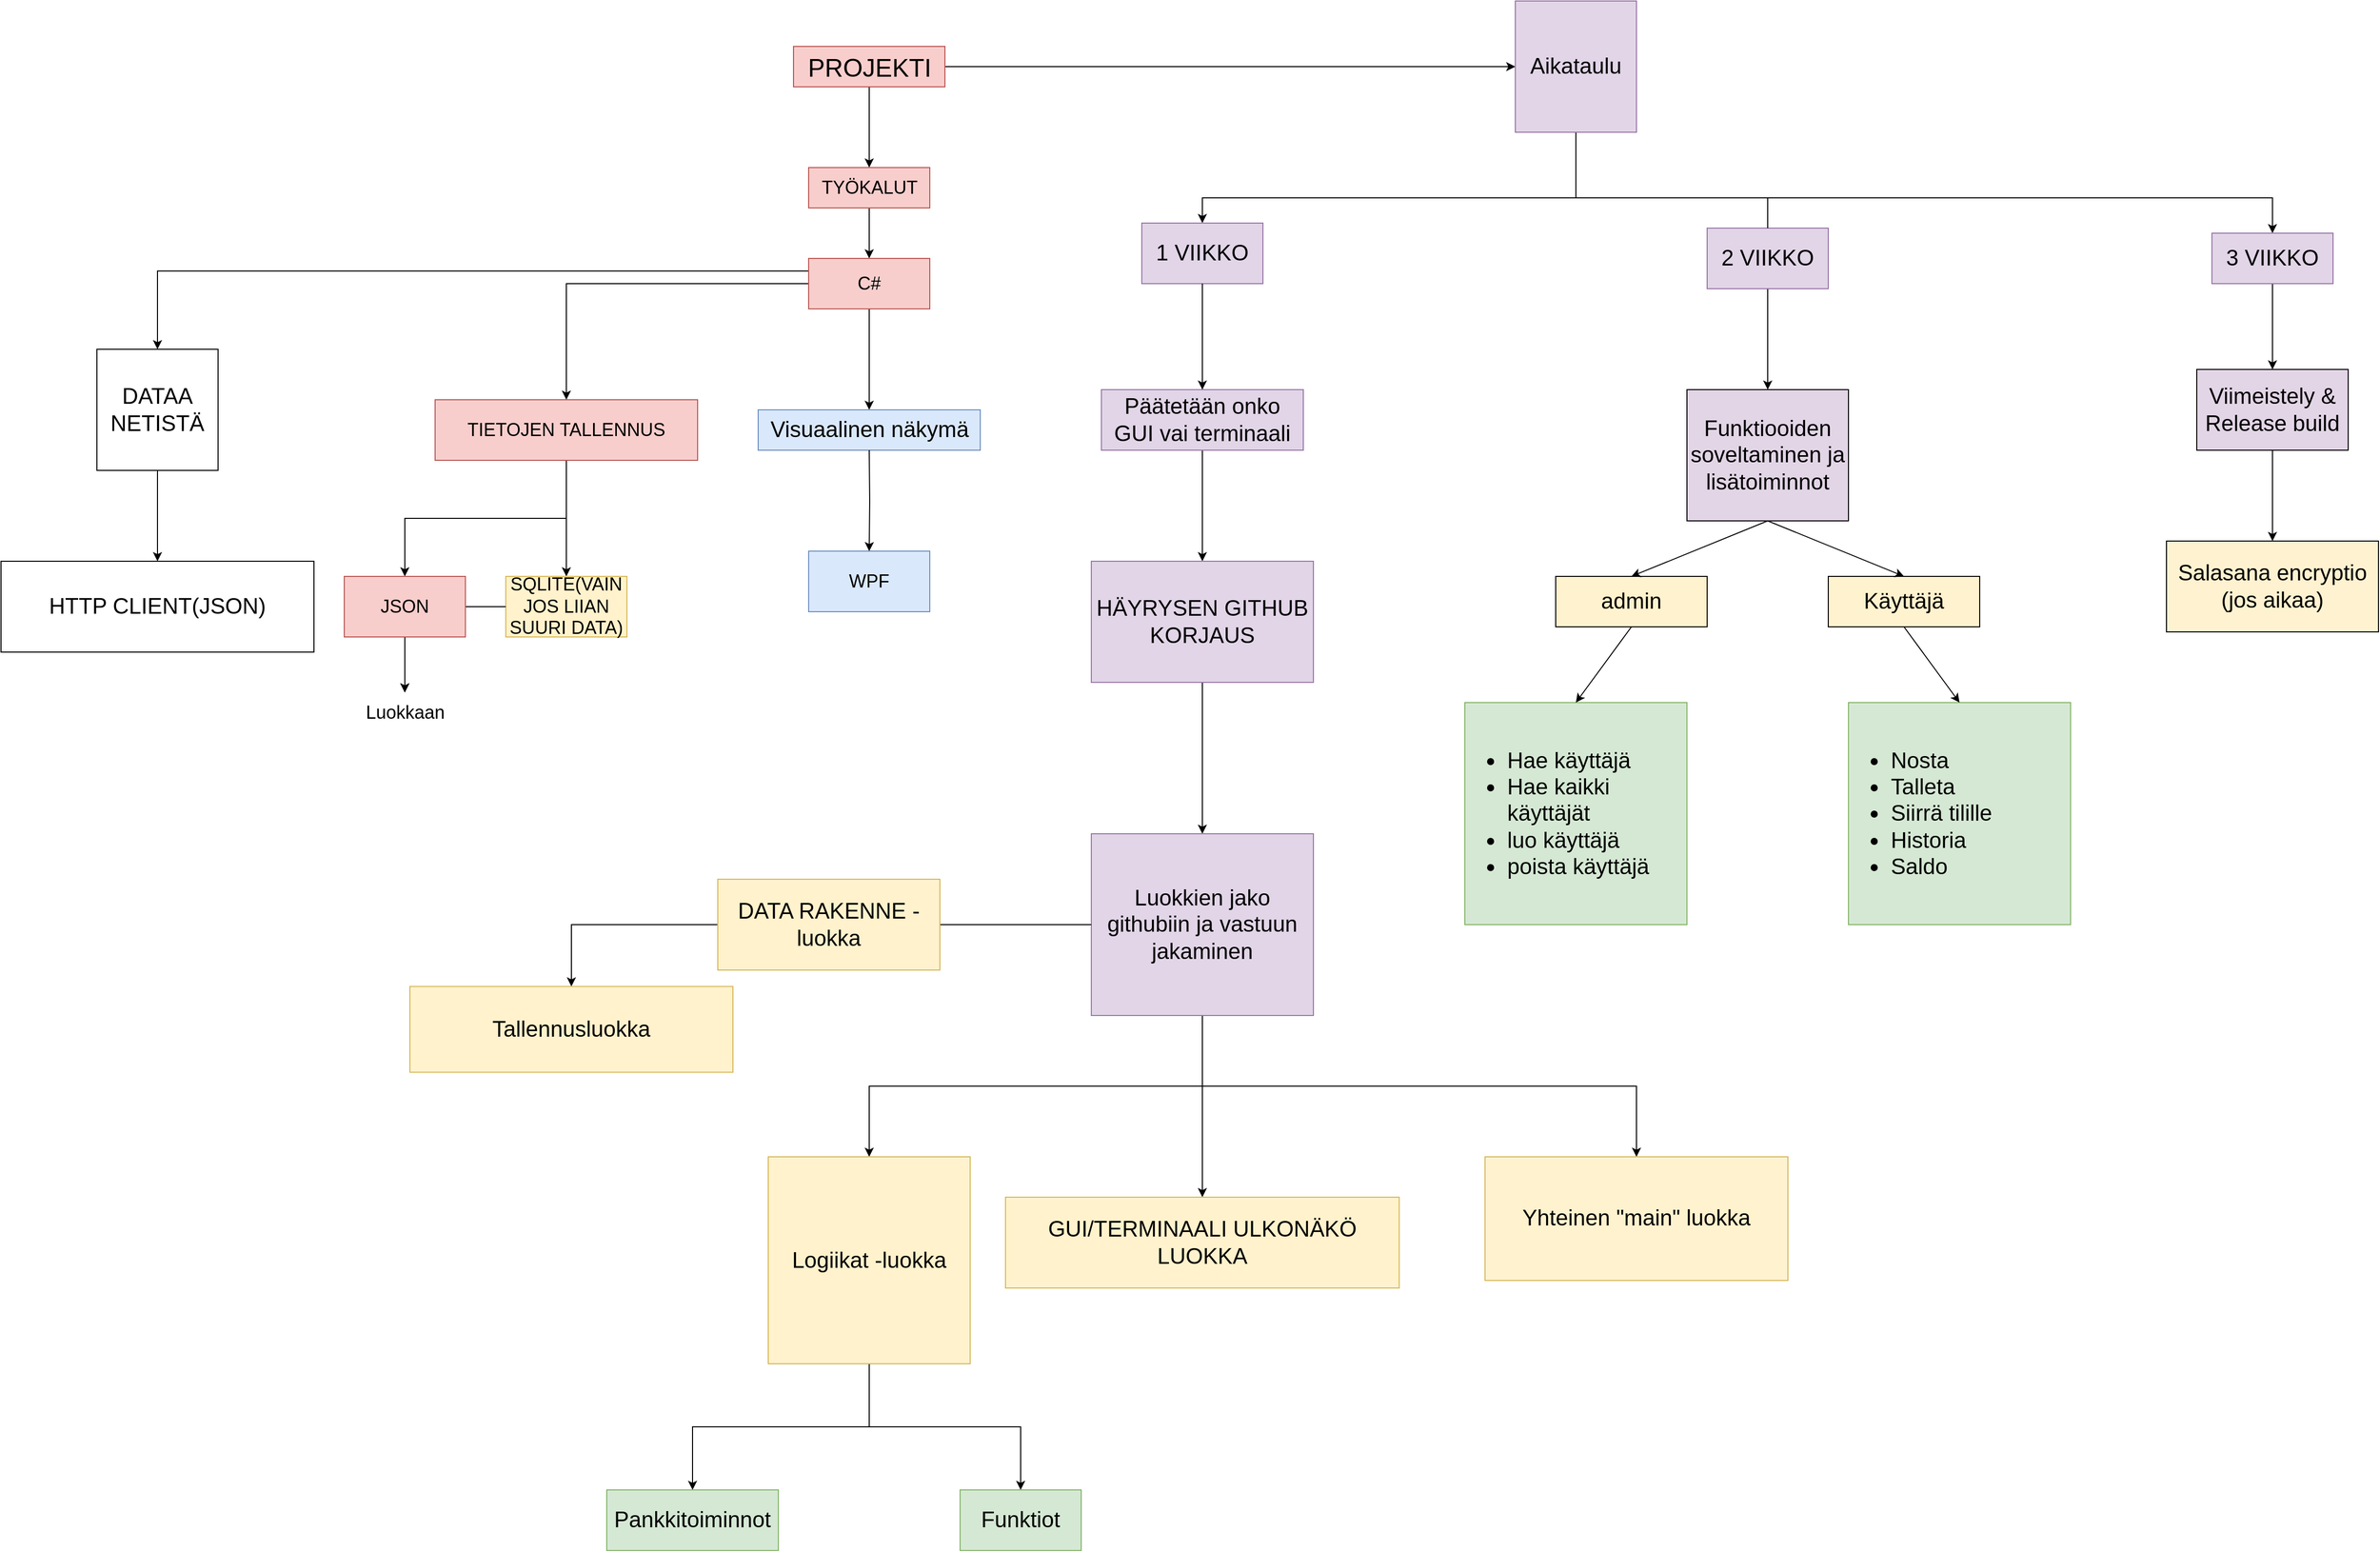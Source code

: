<mxfile version="21.0.2" type="device"><diagram name="Page-1" id="9361dd3d-8414-5efd-6122-117bd74ce7a7"><mxGraphModel dx="4785" dy="2405" grid="1" gridSize="10" guides="1" tooltips="1" connect="1" arrows="0" fold="1" page="0" pageScale="1.5" pageWidth="826" pageHeight="1169" background="none" math="0" shadow="0"><root><mxCell id="0"/><mxCell id="1" parent="0"/><mxCell id="ta4ZnfzO56I5wgCwkuiS-90" style="edgeStyle=orthogonalEdgeStyle;rounded=0;orthogonalLoop=1;jettySize=auto;html=1;" parent="1" source="ta4ZnfzO56I5wgCwkuiS-89" target="ta4ZnfzO56I5wgCwkuiS-91" edge="1"><mxGeometry relative="1" as="geometry"><mxPoint x="90" y="-30" as="targetPoint"/></mxGeometry></mxCell><mxCell id="ta4ZnfzO56I5wgCwkuiS-114" style="edgeStyle=orthogonalEdgeStyle;rounded=0;orthogonalLoop=1;jettySize=auto;html=1;fontSize=22;" parent="1" source="ta4ZnfzO56I5wgCwkuiS-89" target="ta4ZnfzO56I5wgCwkuiS-113" edge="1"><mxGeometry relative="1" as="geometry"/></mxCell><mxCell id="ta4ZnfzO56I5wgCwkuiS-89" value="&lt;font style=&quot;font-size: 25px;&quot;&gt;PROJEKTI&lt;br&gt;&lt;/font&gt;" style="text;html=1;align=center;verticalAlign=middle;resizable=0;points=[];autosize=1;strokeColor=#b85450;fillColor=#f8cecc;" parent="1" vertex="1"><mxGeometry x="-25" y="-30" width="150" height="40" as="geometry"/></mxCell><mxCell id="ta4ZnfzO56I5wgCwkuiS-93" style="edgeStyle=orthogonalEdgeStyle;rounded=0;orthogonalLoop=1;jettySize=auto;html=1;fontSize=18;" parent="1" source="ta4ZnfzO56I5wgCwkuiS-91" target="ta4ZnfzO56I5wgCwkuiS-92" edge="1"><mxGeometry relative="1" as="geometry"/></mxCell><mxCell id="ta4ZnfzO56I5wgCwkuiS-91" value="&lt;font style=&quot;font-size: 18px;&quot;&gt;TYÖKALUT&lt;br&gt;&lt;/font&gt;" style="text;html=1;align=center;verticalAlign=middle;resizable=0;points=[];autosize=1;strokeColor=#b85450;fillColor=#f8cecc;" parent="1" vertex="1"><mxGeometry x="-10" y="90" width="120" height="40" as="geometry"/></mxCell><mxCell id="ta4ZnfzO56I5wgCwkuiS-112" style="edgeStyle=orthogonalEdgeStyle;rounded=0;orthogonalLoop=1;jettySize=auto;html=1;fontSize=18;" parent="1" source="ta4ZnfzO56I5wgCwkuiS-92" target="ta4ZnfzO56I5wgCwkuiS-94" edge="1"><mxGeometry relative="1" as="geometry"/></mxCell><mxCell id="ta4ZnfzO56I5wgCwkuiS-156" style="edgeStyle=orthogonalEdgeStyle;rounded=0;orthogonalLoop=1;jettySize=auto;html=1;exitX=0;exitY=0.25;exitDx=0;exitDy=0;fontSize=22;entryX=0.5;entryY=0;entryDx=0;entryDy=0;" parent="1" source="ta4ZnfzO56I5wgCwkuiS-92" target="ta4ZnfzO56I5wgCwkuiS-157" edge="1"><mxGeometry relative="1" as="geometry"><mxPoint x="-910" y="350" as="targetPoint"/></mxGeometry></mxCell><mxCell id="wl4wJPxA6F4prwcuV3c--88" style="edgeStyle=orthogonalEdgeStyle;rounded=0;orthogonalLoop=1;jettySize=auto;html=1;exitX=0.5;exitY=1;exitDx=0;exitDy=0;" edge="1" parent="1" source="ta4ZnfzO56I5wgCwkuiS-92" target="ta4ZnfzO56I5wgCwkuiS-104"><mxGeometry relative="1" as="geometry"/></mxCell><mxCell id="ta4ZnfzO56I5wgCwkuiS-92" value="C#" style="whiteSpace=wrap;html=1;fillColor=#f8cecc;strokeColor=#b85450;fontColor=rgb(0, 0, 0);gradientColor=none;fontSize=18;" parent="1" vertex="1"><mxGeometry x="-10" y="180" width="120" height="50" as="geometry"/></mxCell><mxCell id="ta4ZnfzO56I5wgCwkuiS-97" style="edgeStyle=orthogonalEdgeStyle;rounded=0;orthogonalLoop=1;jettySize=auto;html=1;fontSize=18;" parent="1" source="ta4ZnfzO56I5wgCwkuiS-94" target="ta4ZnfzO56I5wgCwkuiS-96" edge="1"><mxGeometry relative="1" as="geometry"/></mxCell><mxCell id="ta4ZnfzO56I5wgCwkuiS-98" style="edgeStyle=orthogonalEdgeStyle;rounded=0;orthogonalLoop=1;jettySize=auto;html=1;fontSize=18;" parent="1" source="ta4ZnfzO56I5wgCwkuiS-94" target="ta4ZnfzO56I5wgCwkuiS-99" edge="1"><mxGeometry relative="1" as="geometry"><mxPoint x="-510" y="490" as="targetPoint"/></mxGeometry></mxCell><mxCell id="ta4ZnfzO56I5wgCwkuiS-94" value="TIETOJEN TALLENNUS" style="whiteSpace=wrap;html=1;fontSize=18;fillColor=#f8cecc;strokeColor=#b85450;fontColor=rgb(0, 0, 0);gradientColor=none;" parent="1" vertex="1"><mxGeometry x="-380" y="320" width="260" height="60" as="geometry"/></mxCell><mxCell id="ta4ZnfzO56I5wgCwkuiS-110" style="edgeStyle=orthogonalEdgeStyle;rounded=0;orthogonalLoop=1;jettySize=auto;html=1;fontSize=18;" parent="1" source="ta4ZnfzO56I5wgCwkuiS-96" target="ta4ZnfzO56I5wgCwkuiS-107" edge="1"><mxGeometry relative="1" as="geometry"/></mxCell><mxCell id="ta4ZnfzO56I5wgCwkuiS-111" style="edgeStyle=orthogonalEdgeStyle;rounded=0;orthogonalLoop=1;jettySize=auto;html=1;fontSize=18;startArrow=none;" parent="1" source="ta4ZnfzO56I5wgCwkuiS-96" target="ta4ZnfzO56I5wgCwkuiS-107" edge="1"><mxGeometry relative="1" as="geometry"/></mxCell><mxCell id="ta4ZnfzO56I5wgCwkuiS-99" value="SQLITE(VAIN JOS LIIAN SUURI DATA)" style="whiteSpace=wrap;html=1;fontSize=18;fillColor=#fff2cc;strokeColor=#d6b656;" parent="1" vertex="1"><mxGeometry x="-310" y="495" width="120" height="60" as="geometry"/></mxCell><mxCell id="ta4ZnfzO56I5wgCwkuiS-104" value="Visuaalinen näkymä" style="text;html=1;align=center;verticalAlign=middle;resizable=0;points=[];autosize=1;strokeColor=#6c8ebf;fillColor=#dae8fc;fontSize=22;" parent="1" vertex="1"><mxGeometry x="-60" y="330" width="220" height="40" as="geometry"/></mxCell><mxCell id="ta4ZnfzO56I5wgCwkuiS-105" value="WPF" style="whiteSpace=wrap;html=1;fontSize=18;fillColor=#dae8fc;strokeColor=#6c8ebf;" parent="1" vertex="1"><mxGeometry x="-10" y="470" width="120" height="60" as="geometry"/></mxCell><mxCell id="ta4ZnfzO56I5wgCwkuiS-107" value="Luokkaan" style="text;html=1;align=center;verticalAlign=middle;resizable=0;points=[];autosize=1;strokeColor=none;fillColor=none;fontSize=18;" parent="1" vertex="1"><mxGeometry x="-460" y="610" width="100" height="40" as="geometry"/></mxCell><mxCell id="ta4ZnfzO56I5wgCwkuiS-117" style="edgeStyle=orthogonalEdgeStyle;rounded=0;orthogonalLoop=1;jettySize=auto;html=1;fontSize=22;" parent="1" source="ta4ZnfzO56I5wgCwkuiS-113" target="ta4ZnfzO56I5wgCwkuiS-116" edge="1"><mxGeometry relative="1" as="geometry"><Array as="points"><mxPoint x="630" y="120"/><mxPoint x="500" y="120"/></Array></mxGeometry></mxCell><mxCell id="ta4ZnfzO56I5wgCwkuiS-120" style="edgeStyle=orthogonalEdgeStyle;rounded=0;orthogonalLoop=1;jettySize=auto;html=1;fontSize=22;" parent="1" source="ta4ZnfzO56I5wgCwkuiS-113" target="ta4ZnfzO56I5wgCwkuiS-118" edge="1"><mxGeometry relative="1" as="geometry"><Array as="points"><mxPoint x="670" y="120"/><mxPoint x="940" y="120"/></Array></mxGeometry></mxCell><mxCell id="ta4ZnfzO56I5wgCwkuiS-113" value="Aikataulu" style="whiteSpace=wrap;html=1;fillColor=#e1d5e7;strokeColor=#9673a6;sketch=0;fontSize=22;" parent="1" vertex="1"><mxGeometry x="690" y="-75" width="120" height="130" as="geometry"/></mxCell><mxCell id="ta4ZnfzO56I5wgCwkuiS-127" style="edgeStyle=orthogonalEdgeStyle;rounded=0;orthogonalLoop=1;jettySize=auto;html=1;fontSize=22;startArrow=none;" parent="1" source="ta4ZnfzO56I5wgCwkuiS-132" target="ta4ZnfzO56I5wgCwkuiS-126" edge="1"><mxGeometry relative="1" as="geometry"/></mxCell><mxCell id="ta4ZnfzO56I5wgCwkuiS-133" value="" style="edgeStyle=orthogonalEdgeStyle;rounded=0;orthogonalLoop=1;jettySize=auto;html=1;fontSize=22;" parent="1" source="ta4ZnfzO56I5wgCwkuiS-116" target="ta4ZnfzO56I5wgCwkuiS-132" edge="1"><mxGeometry relative="1" as="geometry"/></mxCell><mxCell id="ta4ZnfzO56I5wgCwkuiS-116" value="1 VIIKKO" style="whiteSpace=wrap;html=1;fontSize=22;fillColor=#e1d5e7;strokeColor=#9673a6;sketch=0;" parent="1" vertex="1"><mxGeometry x="320" y="145" width="120" height="60" as="geometry"/></mxCell><mxCell id="ta4ZnfzO56I5wgCwkuiS-163" style="edgeStyle=orthogonalEdgeStyle;rounded=0;orthogonalLoop=1;jettySize=auto;html=1;exitX=0.5;exitY=1;exitDx=0;exitDy=0;entryX=0.5;entryY=0;entryDx=0;entryDy=0;fontSize=22;" parent="1" source="ta4ZnfzO56I5wgCwkuiS-118" target="ta4ZnfzO56I5wgCwkuiS-162" edge="1"><mxGeometry relative="1" as="geometry"/></mxCell><mxCell id="ta4ZnfzO56I5wgCwkuiS-118" value="3 VIIKKO" style="whiteSpace=wrap;html=1;fontSize=22;fillColor=#e1d5e7;strokeColor=#9673a6;sketch=0;" parent="1" vertex="1"><mxGeometry x="1380" y="155" width="120" height="50" as="geometry"/></mxCell><mxCell id="ta4ZnfzO56I5wgCwkuiS-160" style="edgeStyle=orthogonalEdgeStyle;rounded=0;orthogonalLoop=1;jettySize=auto;html=1;exitX=0.5;exitY=1;exitDx=0;exitDy=0;fontSize=22;" parent="1" source="ta4ZnfzO56I5wgCwkuiS-121" target="ta4ZnfzO56I5wgCwkuiS-161" edge="1"><mxGeometry relative="1" as="geometry"><mxPoint x="1120" y="300" as="targetPoint"/></mxGeometry></mxCell><mxCell id="ta4ZnfzO56I5wgCwkuiS-121" value="2 VIIKKO" style="whiteSpace=wrap;html=1;fontSize=22;fillColor=#e1d5e7;strokeColor=#9673a6;sketch=0;" parent="1" vertex="1"><mxGeometry x="880" y="150" width="120" height="60" as="geometry"/></mxCell><mxCell id="ta4ZnfzO56I5wgCwkuiS-131" value="" style="edgeStyle=orthogonalEdgeStyle;rounded=0;orthogonalLoop=1;jettySize=auto;html=1;fontSize=22;" parent="1" source="ta4ZnfzO56I5wgCwkuiS-126" target="ta4ZnfzO56I5wgCwkuiS-130" edge="1"><mxGeometry relative="1" as="geometry"/></mxCell><mxCell id="ta4ZnfzO56I5wgCwkuiS-126" value="HÄYRYSEN GITHUB KORJAUS" style="whiteSpace=wrap;html=1;fontSize=22;fillColor=#e1d5e7;strokeColor=#9673a6;fontColor=rgb(0, 0, 0);sketch=0;" parent="1" vertex="1"><mxGeometry x="270" y="480" width="220" height="120" as="geometry"/></mxCell><mxCell id="ta4ZnfzO56I5wgCwkuiS-135" style="edgeStyle=orthogonalEdgeStyle;rounded=0;orthogonalLoop=1;jettySize=auto;html=1;exitX=0;exitY=0.5;exitDx=0;exitDy=0;fontSize=22;startArrow=none;" parent="1" source="ta4ZnfzO56I5wgCwkuiS-145" target="ta4ZnfzO56I5wgCwkuiS-136" edge="1"><mxGeometry relative="1" as="geometry"><mxPoint x="110" y="835" as="targetPoint"/></mxGeometry></mxCell><mxCell id="ta4ZnfzO56I5wgCwkuiS-137" style="edgeStyle=orthogonalEdgeStyle;rounded=0;orthogonalLoop=1;jettySize=auto;html=1;exitX=0.5;exitY=1;exitDx=0;exitDy=0;fontSize=22;entryX=0.5;entryY=0;entryDx=0;entryDy=0;" parent="1" source="ta4ZnfzO56I5wgCwkuiS-130" target="ta4ZnfzO56I5wgCwkuiS-138" edge="1"><mxGeometry relative="1" as="geometry"><mxPoint x="370" y="1060" as="targetPoint"/></mxGeometry></mxCell><mxCell id="ta4ZnfzO56I5wgCwkuiS-140" style="edgeStyle=orthogonalEdgeStyle;rounded=0;orthogonalLoop=1;jettySize=auto;html=1;exitX=0.5;exitY=1;exitDx=0;exitDy=0;fontSize=22;" parent="1" source="ta4ZnfzO56I5wgCwkuiS-130" target="ta4ZnfzO56I5wgCwkuiS-141" edge="1"><mxGeometry relative="1" as="geometry"><mxPoint x="690" y="840" as="targetPoint"/></mxGeometry></mxCell><mxCell id="ta4ZnfzO56I5wgCwkuiS-142" style="edgeStyle=orthogonalEdgeStyle;rounded=0;orthogonalLoop=1;jettySize=auto;html=1;exitX=0.5;exitY=1;exitDx=0;exitDy=0;fontSize=22;entryX=0.5;entryY=0;entryDx=0;entryDy=0;" parent="1" source="ta4ZnfzO56I5wgCwkuiS-130" target="ta4ZnfzO56I5wgCwkuiS-143" edge="1"><mxGeometry relative="1" as="geometry"><mxPoint x="790" y="1060" as="targetPoint"/></mxGeometry></mxCell><mxCell id="ta4ZnfzO56I5wgCwkuiS-130" value="Luokkien jako githubiin ja vastuun jakaminen" style="whiteSpace=wrap;html=1;fontSize=22;fillColor=#e1d5e7;strokeColor=#9673a6;fontColor=rgb(0, 0, 0);sketch=0;" parent="1" vertex="1"><mxGeometry x="270" y="750" width="220" height="180" as="geometry"/></mxCell><mxCell id="ta4ZnfzO56I5wgCwkuiS-134" value="" style="edgeStyle=orthogonalEdgeStyle;rounded=0;orthogonalLoop=1;jettySize=auto;html=1;fontSize=22;endArrow=none;" parent="1" source="ta4ZnfzO56I5wgCwkuiS-116" target="ta4ZnfzO56I5wgCwkuiS-132" edge="1"><mxGeometry relative="1" as="geometry"><mxPoint x="380" y="205" as="sourcePoint"/><mxPoint x="380" y="480" as="targetPoint"/></mxGeometry></mxCell><mxCell id="ta4ZnfzO56I5wgCwkuiS-132" value="Päätetään onko GUI vai terminaali" style="whiteSpace=wrap;html=1;fontSize=22;fillColor=#e1d5e7;strokeColor=#9673a6;fontColor=rgb(0, 0, 0);sketch=0;" parent="1" vertex="1"><mxGeometry x="280" y="310" width="200" height="60" as="geometry"/></mxCell><mxCell id="ta4ZnfzO56I5wgCwkuiS-136" value="Tallennusluokka" style="whiteSpace=wrap;html=1;sketch=0;fontSize=22;fillColor=#fff2cc;strokeColor=#d6b656;" parent="1" vertex="1"><mxGeometry x="-405" y="901.25" width="320" height="85" as="geometry"/></mxCell><mxCell id="ta4ZnfzO56I5wgCwkuiS-148" style="edgeStyle=orthogonalEdgeStyle;rounded=0;orthogonalLoop=1;jettySize=auto;html=1;exitX=0.5;exitY=1;exitDx=0;exitDy=0;fontSize=22;" parent="1" source="ta4ZnfzO56I5wgCwkuiS-138" target="ta4ZnfzO56I5wgCwkuiS-152" edge="1"><mxGeometry relative="1" as="geometry"><mxPoint x="-90" y="1410" as="targetPoint"/></mxGeometry></mxCell><mxCell id="ta4ZnfzO56I5wgCwkuiS-154" style="edgeStyle=orthogonalEdgeStyle;rounded=0;orthogonalLoop=1;jettySize=auto;html=1;exitX=0.5;exitY=1;exitDx=0;exitDy=0;fontSize=22;entryX=0.5;entryY=0;entryDx=0;entryDy=0;" parent="1" source="ta4ZnfzO56I5wgCwkuiS-138" target="ta4ZnfzO56I5wgCwkuiS-155" edge="1"><mxGeometry relative="1" as="geometry"><mxPoint x="300" y="1490" as="targetPoint"/></mxGeometry></mxCell><mxCell id="ta4ZnfzO56I5wgCwkuiS-138" value="Logiikat -luokka" style="whiteSpace=wrap;html=1;sketch=0;fontSize=22;fillColor=#fff2cc;strokeColor=#d6b656;" parent="1" vertex="1"><mxGeometry x="-50" y="1070" width="200" height="205" as="geometry"/></mxCell><mxCell id="ta4ZnfzO56I5wgCwkuiS-141" value="Yhteinen &quot;main&quot; luokka" style="whiteSpace=wrap;html=1;sketch=0;fontSize=22;fillColor=#fff2ce;strokeColor=#d6b656;" parent="1" vertex="1"><mxGeometry x="660" y="1070" width="300" height="122.5" as="geometry"/></mxCell><mxCell id="ta4ZnfzO56I5wgCwkuiS-143" value="GUI/TERMINAALI ULKONÄKÖ LUOKKA" style="whiteSpace=wrap;html=1;sketch=0;fontSize=22;fillColor=#fff2cc;strokeColor=#d6b656;" parent="1" vertex="1"><mxGeometry x="185" y="1110" width="390" height="90" as="geometry"/></mxCell><mxCell id="ta4ZnfzO56I5wgCwkuiS-147" value="" style="edgeStyle=orthogonalEdgeStyle;rounded=0;orthogonalLoop=1;jettySize=auto;html=1;exitX=0;exitY=0.5;exitDx=0;exitDy=0;fontSize=22;endArrow=none;" parent="1" source="ta4ZnfzO56I5wgCwkuiS-130" target="ta4ZnfzO56I5wgCwkuiS-145" edge="1"><mxGeometry relative="1" as="geometry"><mxPoint x="-240" y="832.5" as="targetPoint"/><mxPoint x="270" y="840" as="sourcePoint"/></mxGeometry></mxCell><mxCell id="ta4ZnfzO56I5wgCwkuiS-145" value="DATA RAKENNE -luokka" style="whiteSpace=wrap;html=1;sketch=0;fontSize=22;fillColor=#fff2cc;strokeColor=#d6b656;" parent="1" vertex="1"><mxGeometry x="-100" y="795" width="220" height="90" as="geometry"/></mxCell><mxCell id="ta4ZnfzO56I5wgCwkuiS-152" value="Pankkitoiminnot&lt;br&gt;" style="whiteSpace=wrap;html=1;sketch=0;fontSize=22;fillColor=#d5e8d4;strokeColor=#82b366;" parent="1" vertex="1"><mxGeometry x="-210" y="1400" width="170" height="60" as="geometry"/></mxCell><mxCell id="ta4ZnfzO56I5wgCwkuiS-155" value="Funktiot" style="whiteSpace=wrap;html=1;sketch=0;fontSize=22;fillColor=#d5e8d4;strokeColor=#82b366;" parent="1" vertex="1"><mxGeometry x="140" y="1400" width="120" height="60" as="geometry"/></mxCell><mxCell id="ta4ZnfzO56I5wgCwkuiS-158" style="edgeStyle=orthogonalEdgeStyle;rounded=0;orthogonalLoop=1;jettySize=auto;html=1;exitX=0.5;exitY=1;exitDx=0;exitDy=0;fontSize=22;" parent="1" source="ta4ZnfzO56I5wgCwkuiS-157" target="ta4ZnfzO56I5wgCwkuiS-159" edge="1"><mxGeometry relative="1" as="geometry"><mxPoint x="-940" y="470" as="targetPoint"/></mxGeometry></mxCell><mxCell id="ta4ZnfzO56I5wgCwkuiS-157" value="DATAA NETISTÄ" style="whiteSpace=wrap;html=1;sketch=0;fontSize=22;" parent="1" vertex="1"><mxGeometry x="-715" y="270" width="120" height="120" as="geometry"/></mxCell><mxCell id="ta4ZnfzO56I5wgCwkuiS-159" value="HTTP CLIENT(JSON)" style="whiteSpace=wrap;html=1;sketch=0;fontSize=22;" parent="1" vertex="1"><mxGeometry x="-810" y="480" width="310" height="90" as="geometry"/></mxCell><mxCell id="ta4ZnfzO56I5wgCwkuiS-161" value="Funktiooiden soveltaminen ja lisätoiminnot&lt;br&gt;" style="whiteSpace=wrap;html=1;sketch=0;fontSize=22;strokeColor=default;fillColor=#e2d5e6;" parent="1" vertex="1"><mxGeometry x="860" y="310" width="160" height="130" as="geometry"/></mxCell><mxCell id="ta4ZnfzO56I5wgCwkuiS-162" value="Viimeistely &amp;amp; Release build" style="whiteSpace=wrap;html=1;sketch=0;fontSize=22;fillColor=#e2d5e6;" parent="1" vertex="1"><mxGeometry x="1365" y="290" width="150" height="80" as="geometry"/></mxCell><mxCell id="wl4wJPxA6F4prwcuV3c--66" value="admin" style="whiteSpace=wrap;html=1;sketch=0;fontSize=22;fillColor=#fff2ce;" vertex="1" parent="1"><mxGeometry x="730" y="495" width="150" height="50" as="geometry"/></mxCell><mxCell id="wl4wJPxA6F4prwcuV3c--74" style="orthogonalLoop=1;jettySize=auto;html=1;fontSize=22;startArrow=none;exitX=0.5;exitY=1;exitDx=0;exitDy=0;entryX=0.5;entryY=0;entryDx=0;entryDy=0;rounded=0;" edge="1" parent="1" source="ta4ZnfzO56I5wgCwkuiS-161" target="wl4wJPxA6F4prwcuV3c--66"><mxGeometry relative="1" as="geometry"><mxPoint x="390" y="380" as="sourcePoint"/><mxPoint x="390" y="490" as="targetPoint"/></mxGeometry></mxCell><mxCell id="wl4wJPxA6F4prwcuV3c--75" value="Käyttäjä" style="whiteSpace=wrap;html=1;sketch=0;fontSize=22;fillColor=#fff2ce;" vertex="1" parent="1"><mxGeometry x="1000" y="495" width="150" height="50" as="geometry"/></mxCell><mxCell id="wl4wJPxA6F4prwcuV3c--76" style="orthogonalLoop=1;jettySize=auto;html=1;fontSize=22;startArrow=none;entryX=0.5;entryY=0;entryDx=0;entryDy=0;rounded=0;" edge="1" parent="1" target="wl4wJPxA6F4prwcuV3c--75"><mxGeometry relative="1" as="geometry"><mxPoint x="940" y="440" as="sourcePoint"/><mxPoint x="815" y="505" as="targetPoint"/></mxGeometry></mxCell><mxCell id="wl4wJPxA6F4prwcuV3c--77" value="Salasana encryptio (jos aikaa)" style="whiteSpace=wrap;html=1;sketch=0;fontSize=22;fillColor=#fff2d0;" vertex="1" parent="1"><mxGeometry x="1335" y="460" width="210" height="90" as="geometry"/></mxCell><mxCell id="wl4wJPxA6F4prwcuV3c--78" style="orthogonalLoop=1;jettySize=auto;html=1;fontSize=22;startArrow=none;entryX=0.5;entryY=0;entryDx=0;entryDy=0;rounded=0;exitX=0.5;exitY=1;exitDx=0;exitDy=0;" edge="1" parent="1" source="ta4ZnfzO56I5wgCwkuiS-162" target="wl4wJPxA6F4prwcuV3c--77"><mxGeometry relative="1" as="geometry"><mxPoint x="950" y="450" as="sourcePoint"/><mxPoint x="1085" y="505" as="targetPoint"/></mxGeometry></mxCell><mxCell id="wl4wJPxA6F4prwcuV3c--79" value="&lt;ul&gt;&lt;li&gt;Hae käyttäjä&lt;/li&gt;&lt;li&gt;Hae kaikki käyttäjät&lt;/li&gt;&lt;li&gt;luo käyttäjä&lt;/li&gt;&lt;li&gt;poista käyttäjä&lt;/li&gt;&lt;/ul&gt;" style="whiteSpace=wrap;html=1;aspect=fixed;align=left;fontSize=22;fillColor=#d5e8d4;strokeColor=#82b366;" vertex="1" parent="1"><mxGeometry x="640" y="620" width="220" height="220" as="geometry"/></mxCell><mxCell id="wl4wJPxA6F4prwcuV3c--80" style="orthogonalLoop=1;jettySize=auto;html=1;fontSize=22;startArrow=none;exitX=0.5;exitY=1;exitDx=0;exitDy=0;entryX=0.5;entryY=0;entryDx=0;entryDy=0;rounded=0;" edge="1" parent="1" source="wl4wJPxA6F4prwcuV3c--66" target="wl4wJPxA6F4prwcuV3c--79"><mxGeometry relative="1" as="geometry"><mxPoint x="950" y="450" as="sourcePoint"/><mxPoint x="815" y="505" as="targetPoint"/></mxGeometry></mxCell><mxCell id="wl4wJPxA6F4prwcuV3c--81" value="&lt;ul&gt;&lt;li&gt;Nosta&lt;/li&gt;&lt;li&gt;Talleta&amp;nbsp;&lt;/li&gt;&lt;li&gt;Siirrä tilille&lt;/li&gt;&lt;li&gt;Historia&lt;/li&gt;&lt;li&gt;Saldo&lt;/li&gt;&lt;/ul&gt;" style="whiteSpace=wrap;html=1;aspect=fixed;align=left;fontSize=22;fillColor=#d5e8d4;strokeColor=#82b366;" vertex="1" parent="1"><mxGeometry x="1020" y="620" width="220" height="220" as="geometry"/></mxCell><mxCell id="wl4wJPxA6F4prwcuV3c--82" style="orthogonalLoop=1;jettySize=auto;html=1;fontSize=22;startArrow=none;exitX=0.5;exitY=1;exitDx=0;exitDy=0;entryX=0.5;entryY=0;entryDx=0;entryDy=0;rounded=0;" edge="1" parent="1" source="wl4wJPxA6F4prwcuV3c--75" target="wl4wJPxA6F4prwcuV3c--81"><mxGeometry relative="1" as="geometry"><mxPoint x="815" y="555" as="sourcePoint"/><mxPoint x="750" y="630" as="targetPoint"/></mxGeometry></mxCell><mxCell id="wl4wJPxA6F4prwcuV3c--87" value="" style="edgeStyle=orthogonalEdgeStyle;rounded=0;orthogonalLoop=1;jettySize=auto;html=1;fontSize=18;endArrow=none;" edge="1" parent="1" source="ta4ZnfzO56I5wgCwkuiS-99" target="ta4ZnfzO56I5wgCwkuiS-96"><mxGeometry relative="1" as="geometry"><mxPoint x="-310" y="525" as="sourcePoint"/><mxPoint x="-590" y="710" as="targetPoint"/></mxGeometry></mxCell><mxCell id="ta4ZnfzO56I5wgCwkuiS-96" value="JSON" style="whiteSpace=wrap;html=1;fontSize=18;fillColor=#f8cecc;strokeColor=#b85450;" parent="1" vertex="1"><mxGeometry x="-470" y="495" width="120" height="60" as="geometry"/></mxCell><mxCell id="wl4wJPxA6F4prwcuV3c--90" style="edgeStyle=orthogonalEdgeStyle;rounded=0;orthogonalLoop=1;jettySize=auto;html=1;" edge="1" parent="1" target="ta4ZnfzO56I5wgCwkuiS-105"><mxGeometry relative="1" as="geometry"><mxPoint x="50" y="370" as="sourcePoint"/><mxPoint x="60" y="340" as="targetPoint"/></mxGeometry></mxCell><mxCell id="wl4wJPxA6F4prwcuV3c--91" value="" style="edgeStyle=orthogonalEdgeStyle;rounded=0;orthogonalLoop=1;jettySize=auto;html=1;fontSize=22;endArrow=none;entryX=0.5;entryY=0;entryDx=0;entryDy=0;" edge="1" parent="1" target="ta4ZnfzO56I5wgCwkuiS-121"><mxGeometry relative="1" as="geometry"><mxPoint x="930" y="120" as="sourcePoint"/><mxPoint x="390" y="320" as="targetPoint"/></mxGeometry></mxCell></root></mxGraphModel></diagram></mxfile>